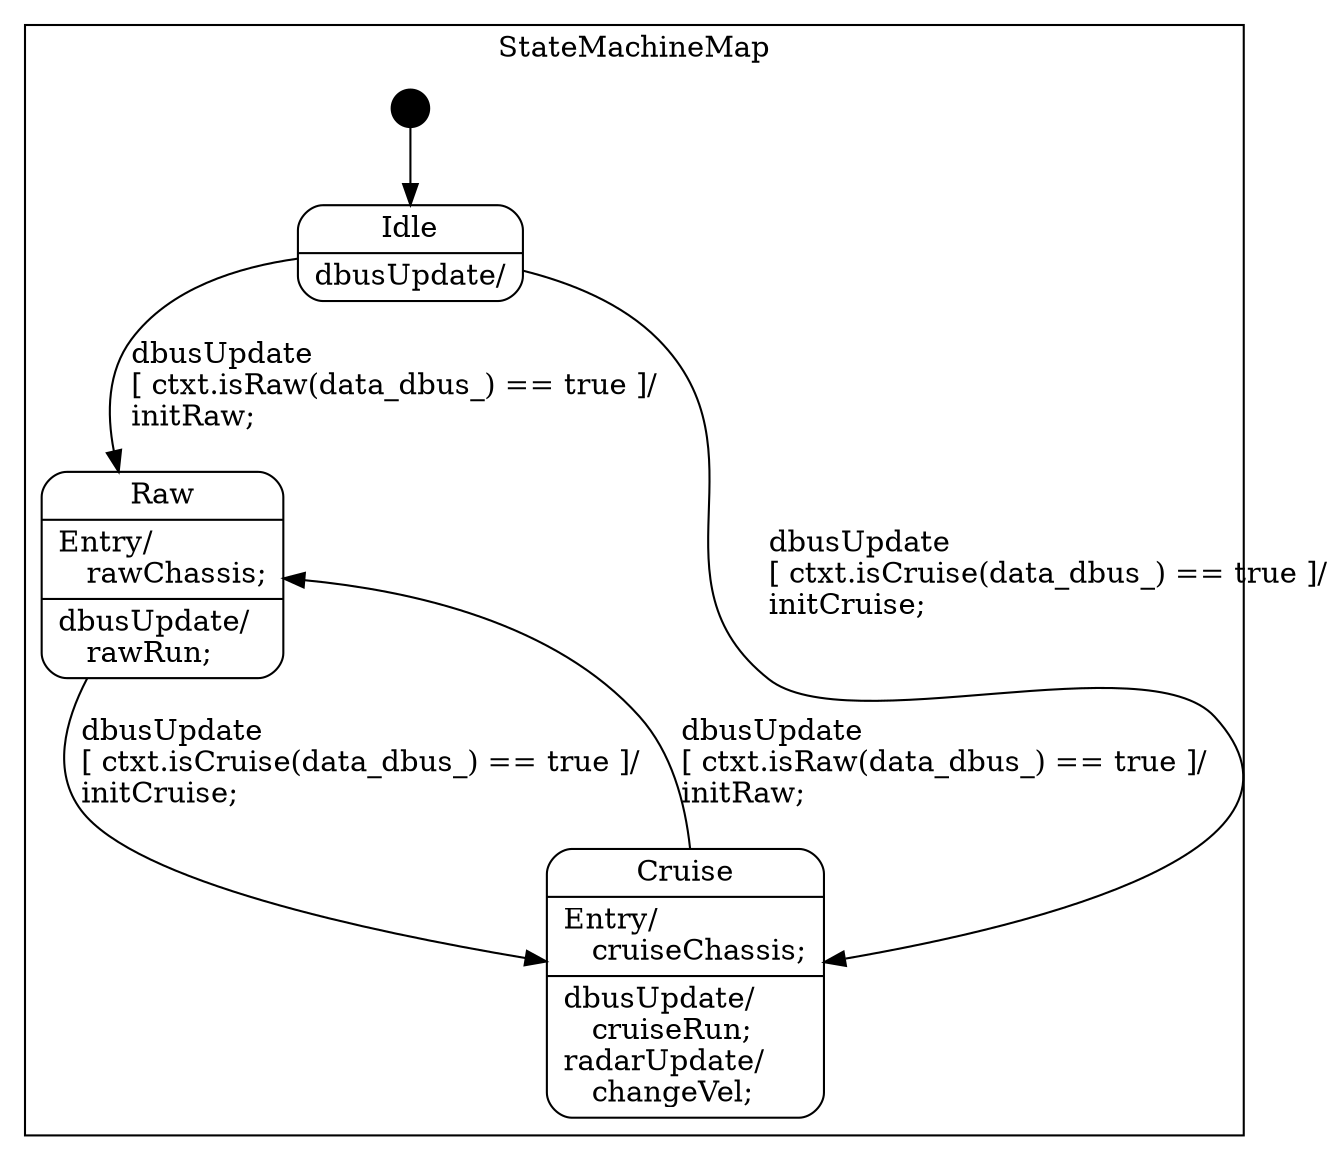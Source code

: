 digraph StateMachine {

    node
        [shape=Mrecord width=1.5];

    subgraph cluster_StateMachineMap {

        label="StateMachineMap";

        //
        // States (Nodes)
        //

        "StateMachineMap::Idle"
            [label="{Idle|dbusUpdate/\l}"];

        "StateMachineMap::Raw"
            [label="{Raw|Entry/\l&nbsp;&nbsp;&nbsp;rawChassis;\l|dbusUpdate/\l&nbsp;&nbsp;&nbsp;rawRun;\l}"];

        "StateMachineMap::Cruise"
            [label="{Cruise|Entry/\l&nbsp;&nbsp;&nbsp;cruiseChassis;\l|dbusUpdate/\l&nbsp;&nbsp;&nbsp;cruiseRun;\lradarUpdate/\l&nbsp;&nbsp;&nbsp;changeVel;\l}"];

        "%start"
            [label="" shape=circle style=filled fillcolor=black width=0.25];

        //
        // Transitions (Edges)
        //

        "StateMachineMap::Idle" -> "StateMachineMap::Cruise"
            [label="dbusUpdate\l\[ ctxt.isCruise(data_dbus_) == true \]/\linitCruise;\l"];

        "StateMachineMap::Idle" -> "StateMachineMap::Raw"
            [label="dbusUpdate\l\[ ctxt.isRaw(data_dbus_) == true \]/\linitRaw;\l"];

        "StateMachineMap::Raw" -> "StateMachineMap::Cruise"
            [label="dbusUpdate\l\[ ctxt.isCruise(data_dbus_) == true \]/\linitCruise;\l"];

        "StateMachineMap::Cruise" -> "StateMachineMap::Raw"
            [label="dbusUpdate\l\[ ctxt.isRaw(data_dbus_) == true \]/\linitRaw;\l"];

        "%start" -> "StateMachineMap::Idle"
    }

}
